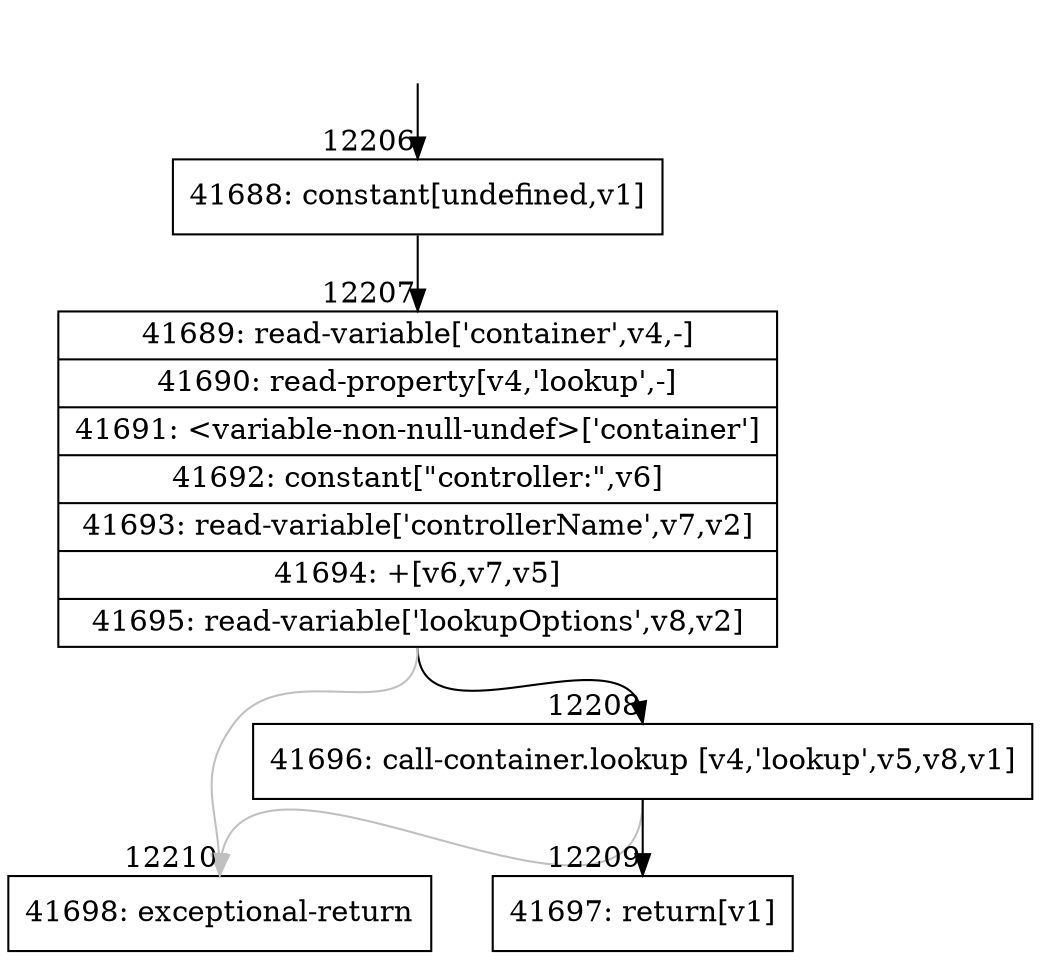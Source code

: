 digraph {
rankdir="TD"
BB_entry1011[shape=none,label=""];
BB_entry1011 -> BB12206 [tailport=s, headport=n, headlabel="    12206"]
BB12206 [shape=record label="{41688: constant[undefined,v1]}" ] 
BB12206 -> BB12207 [tailport=s, headport=n, headlabel="      12207"]
BB12207 [shape=record label="{41689: read-variable['container',v4,-]|41690: read-property[v4,'lookup',-]|41691: \<variable-non-null-undef\>['container']|41692: constant[\"controller:\",v6]|41693: read-variable['controllerName',v7,v2]|41694: +[v6,v7,v5]|41695: read-variable['lookupOptions',v8,v2]}" ] 
BB12207 -> BB12208 [tailport=s, headport=n, headlabel="      12208"]
BB12207 -> BB12210 [tailport=s, headport=n, color=gray, headlabel="      12210"]
BB12208 [shape=record label="{41696: call-container.lookup [v4,'lookup',v5,v8,v1]}" ] 
BB12208 -> BB12209 [tailport=s, headport=n, headlabel="      12209"]
BB12208 -> BB12210 [tailport=s, headport=n, color=gray]
BB12209 [shape=record label="{41697: return[v1]}" ] 
BB12210 [shape=record label="{41698: exceptional-return}" ] 
//#$~ 22454
}
